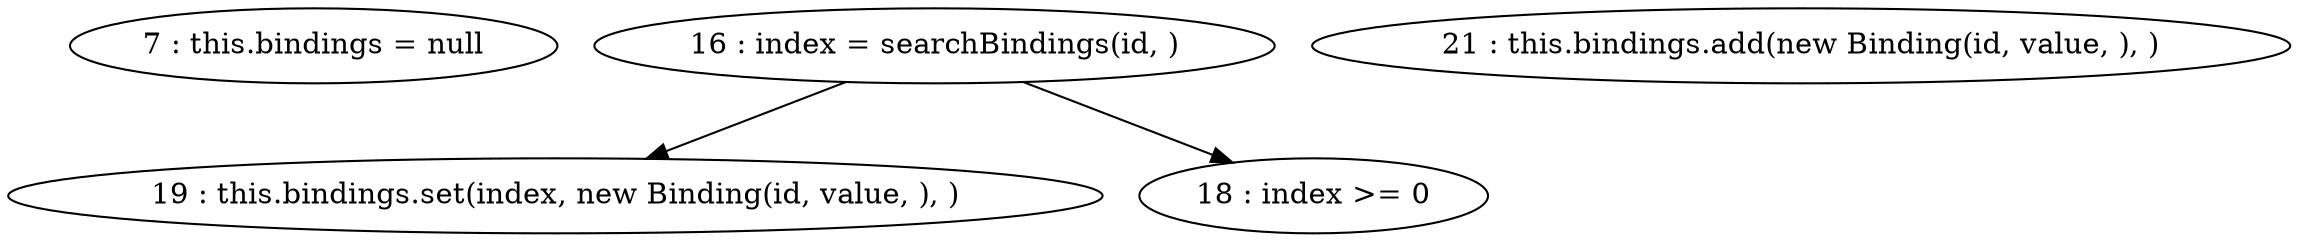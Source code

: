 digraph G {
"7 : this.bindings = null"
"16 : index = searchBindings(id, )"
"16 : index = searchBindings(id, )" -> "19 : this.bindings.set(index, new Binding(id, value, ), )"
"16 : index = searchBindings(id, )" -> "18 : index >= 0"
"18 : index >= 0"
"19 : this.bindings.set(index, new Binding(id, value, ), )"
"21 : this.bindings.add(new Binding(id, value, ), )"
}
